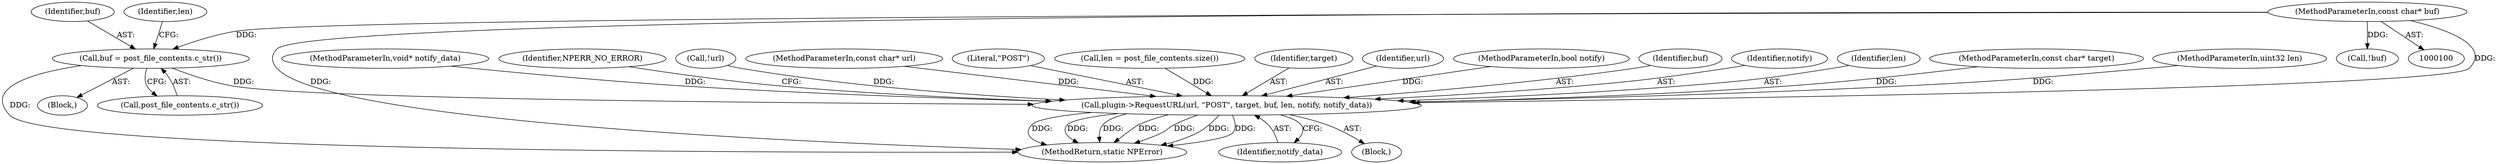 digraph "0_Chrome_ea3d1d84be3d6f97bf50e76511c9e26af6895533_24@pointer" {
"1000191" [label="(Call,buf = post_file_contents.c_str())"];
"1000105" [label="(MethodParameterIn,const char* buf)"];
"1000197" [label="(Call,plugin->RequestURL(url, \"POST\", target, buf, len, notify, notify_data))"];
"1000108" [label="(MethodParameterIn,void* notify_data)"];
"1000206" [label="(Identifier,NPERR_NO_ERROR)"];
"1000109" [label="(Block,)"];
"1000111" [label="(Call,!url)"];
"1000102" [label="(MethodParameterIn,const char* url)"];
"1000204" [label="(Identifier,notify_data)"];
"1000199" [label="(Literal,\"POST\")"];
"1000197" [label="(Call,plugin->RequestURL(url, \"POST\", target, buf, len, notify, notify_data))"];
"1000194" [label="(Call,len = post_file_contents.size())"];
"1000133" [label="(Block,)"];
"1000207" [label="(MethodReturn,static NPError)"];
"1000193" [label="(Call,post_file_contents.c_str())"];
"1000135" [label="(Call,!buf)"];
"1000191" [label="(Call,buf = post_file_contents.c_str())"];
"1000200" [label="(Identifier,target)"];
"1000198" [label="(Identifier,url)"];
"1000192" [label="(Identifier,buf)"];
"1000195" [label="(Identifier,len)"];
"1000107" [label="(MethodParameterIn,bool notify)"];
"1000201" [label="(Identifier,buf)"];
"1000203" [label="(Identifier,notify)"];
"1000202" [label="(Identifier,len)"];
"1000103" [label="(MethodParameterIn,const char* target)"];
"1000104" [label="(MethodParameterIn,uint32 len)"];
"1000105" [label="(MethodParameterIn,const char* buf)"];
"1000191" -> "1000133"  [label="AST: "];
"1000191" -> "1000193"  [label="CFG: "];
"1000192" -> "1000191"  [label="AST: "];
"1000193" -> "1000191"  [label="AST: "];
"1000195" -> "1000191"  [label="CFG: "];
"1000191" -> "1000207"  [label="DDG: "];
"1000105" -> "1000191"  [label="DDG: "];
"1000191" -> "1000197"  [label="DDG: "];
"1000105" -> "1000100"  [label="AST: "];
"1000105" -> "1000207"  [label="DDG: "];
"1000105" -> "1000135"  [label="DDG: "];
"1000105" -> "1000197"  [label="DDG: "];
"1000197" -> "1000109"  [label="AST: "];
"1000197" -> "1000204"  [label="CFG: "];
"1000198" -> "1000197"  [label="AST: "];
"1000199" -> "1000197"  [label="AST: "];
"1000200" -> "1000197"  [label="AST: "];
"1000201" -> "1000197"  [label="AST: "];
"1000202" -> "1000197"  [label="AST: "];
"1000203" -> "1000197"  [label="AST: "];
"1000204" -> "1000197"  [label="AST: "];
"1000206" -> "1000197"  [label="CFG: "];
"1000197" -> "1000207"  [label="DDG: "];
"1000197" -> "1000207"  [label="DDG: "];
"1000197" -> "1000207"  [label="DDG: "];
"1000197" -> "1000207"  [label="DDG: "];
"1000197" -> "1000207"  [label="DDG: "];
"1000197" -> "1000207"  [label="DDG: "];
"1000197" -> "1000207"  [label="DDG: "];
"1000111" -> "1000197"  [label="DDG: "];
"1000102" -> "1000197"  [label="DDG: "];
"1000103" -> "1000197"  [label="DDG: "];
"1000194" -> "1000197"  [label="DDG: "];
"1000104" -> "1000197"  [label="DDG: "];
"1000107" -> "1000197"  [label="DDG: "];
"1000108" -> "1000197"  [label="DDG: "];
}
